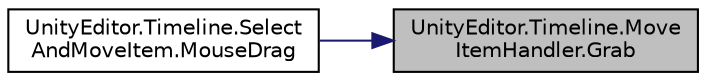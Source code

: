 digraph "UnityEditor.Timeline.MoveItemHandler.Grab"
{
 // LATEX_PDF_SIZE
  edge [fontname="Helvetica",fontsize="10",labelfontname="Helvetica",labelfontsize="10"];
  node [fontname="Helvetica",fontsize="10",shape=record];
  rankdir="RL";
  Node1 [label="UnityEditor.Timeline.Move\lItemHandler.Grab",height=0.2,width=0.4,color="black", fillcolor="grey75", style="filled", fontcolor="black",tooltip=" "];
  Node1 -> Node2 [dir="back",color="midnightblue",fontsize="10",style="solid",fontname="Helvetica"];
  Node2 [label="UnityEditor.Timeline.Select\lAndMoveItem.MouseDrag",height=0.2,width=0.4,color="black", fillcolor="white", style="filled",URL="$class_unity_editor_1_1_timeline_1_1_select_and_move_item.html#a584bdd0d566071b66460cdbf2c518833",tooltip=" "];
}

